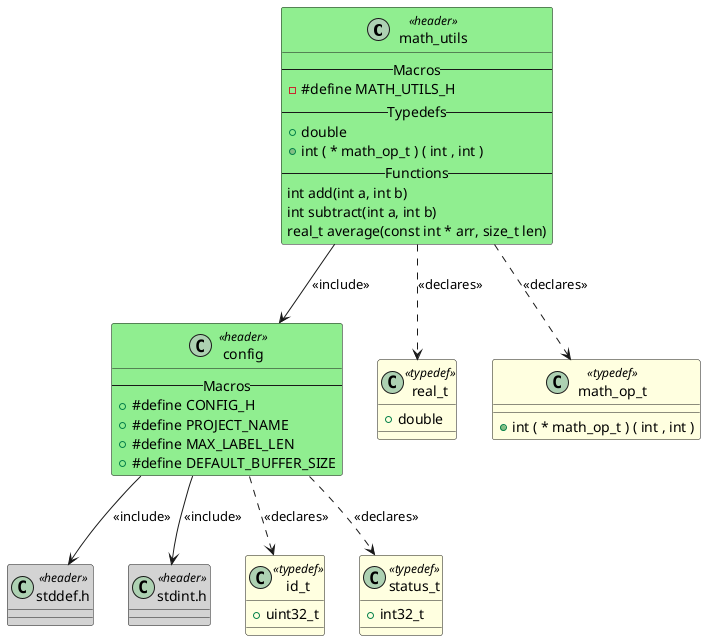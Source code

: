 @startuml math_utils

class "math_utils" as HEADER_MATH_UTILS <<header>> #LightGreen
{
    -- Macros --
    - #define MATH_UTILS_H
    -- Typedefs --
    + double
    + int ( * math_op_t ) ( int , int )
    -- Functions --
    int add(int a, int b)
    int subtract(int a, int b)
    real_t average(const int * arr, size_t len)
}

class "config" as HEADER_CONFIG <<header>> #LightGreen
{
    -- Macros --
    + #define CONFIG_H
    + #define PROJECT_NAME
    + #define MAX_LABEL_LEN
    + #define DEFAULT_BUFFER_SIZE
}
class "stddef.h" as HEADER_STDDEF <<header>> #LightGray
{
}

class "stdint.h" as HEADER_STDINT <<header>> #LightGray
{
}

class "real_t" as TYPEDEF_real_t <<typedef>> #LightYellow
{
    + double
}

class "math_op_t" as TYPEDEF_math_op_t <<typedef>> #LightYellow
{
    + int ( * math_op_t ) ( int , int )
}

class "id_t" as TYPEDEF_id_t <<typedef>> #LightYellow
{
    + uint32_t
}

class "status_t" as TYPEDEF_status_t <<typedef>> #LightYellow
{
    + int32_t
}

HEADER_MATH_UTILS --> HEADER_CONFIG : <<include>>
HEADER_CONFIG --> HEADER_STDDEF : <<include>>
HEADER_CONFIG --> HEADER_STDINT : <<include>>
HEADER_MATH_UTILS ..> TYPEDEF_real_t : <<declares>>
HEADER_MATH_UTILS ..> TYPEDEF_math_op_t : <<declares>>
HEADER_CONFIG ..> TYPEDEF_id_t : <<declares>>
HEADER_CONFIG ..> TYPEDEF_status_t : <<declares>>

@enduml